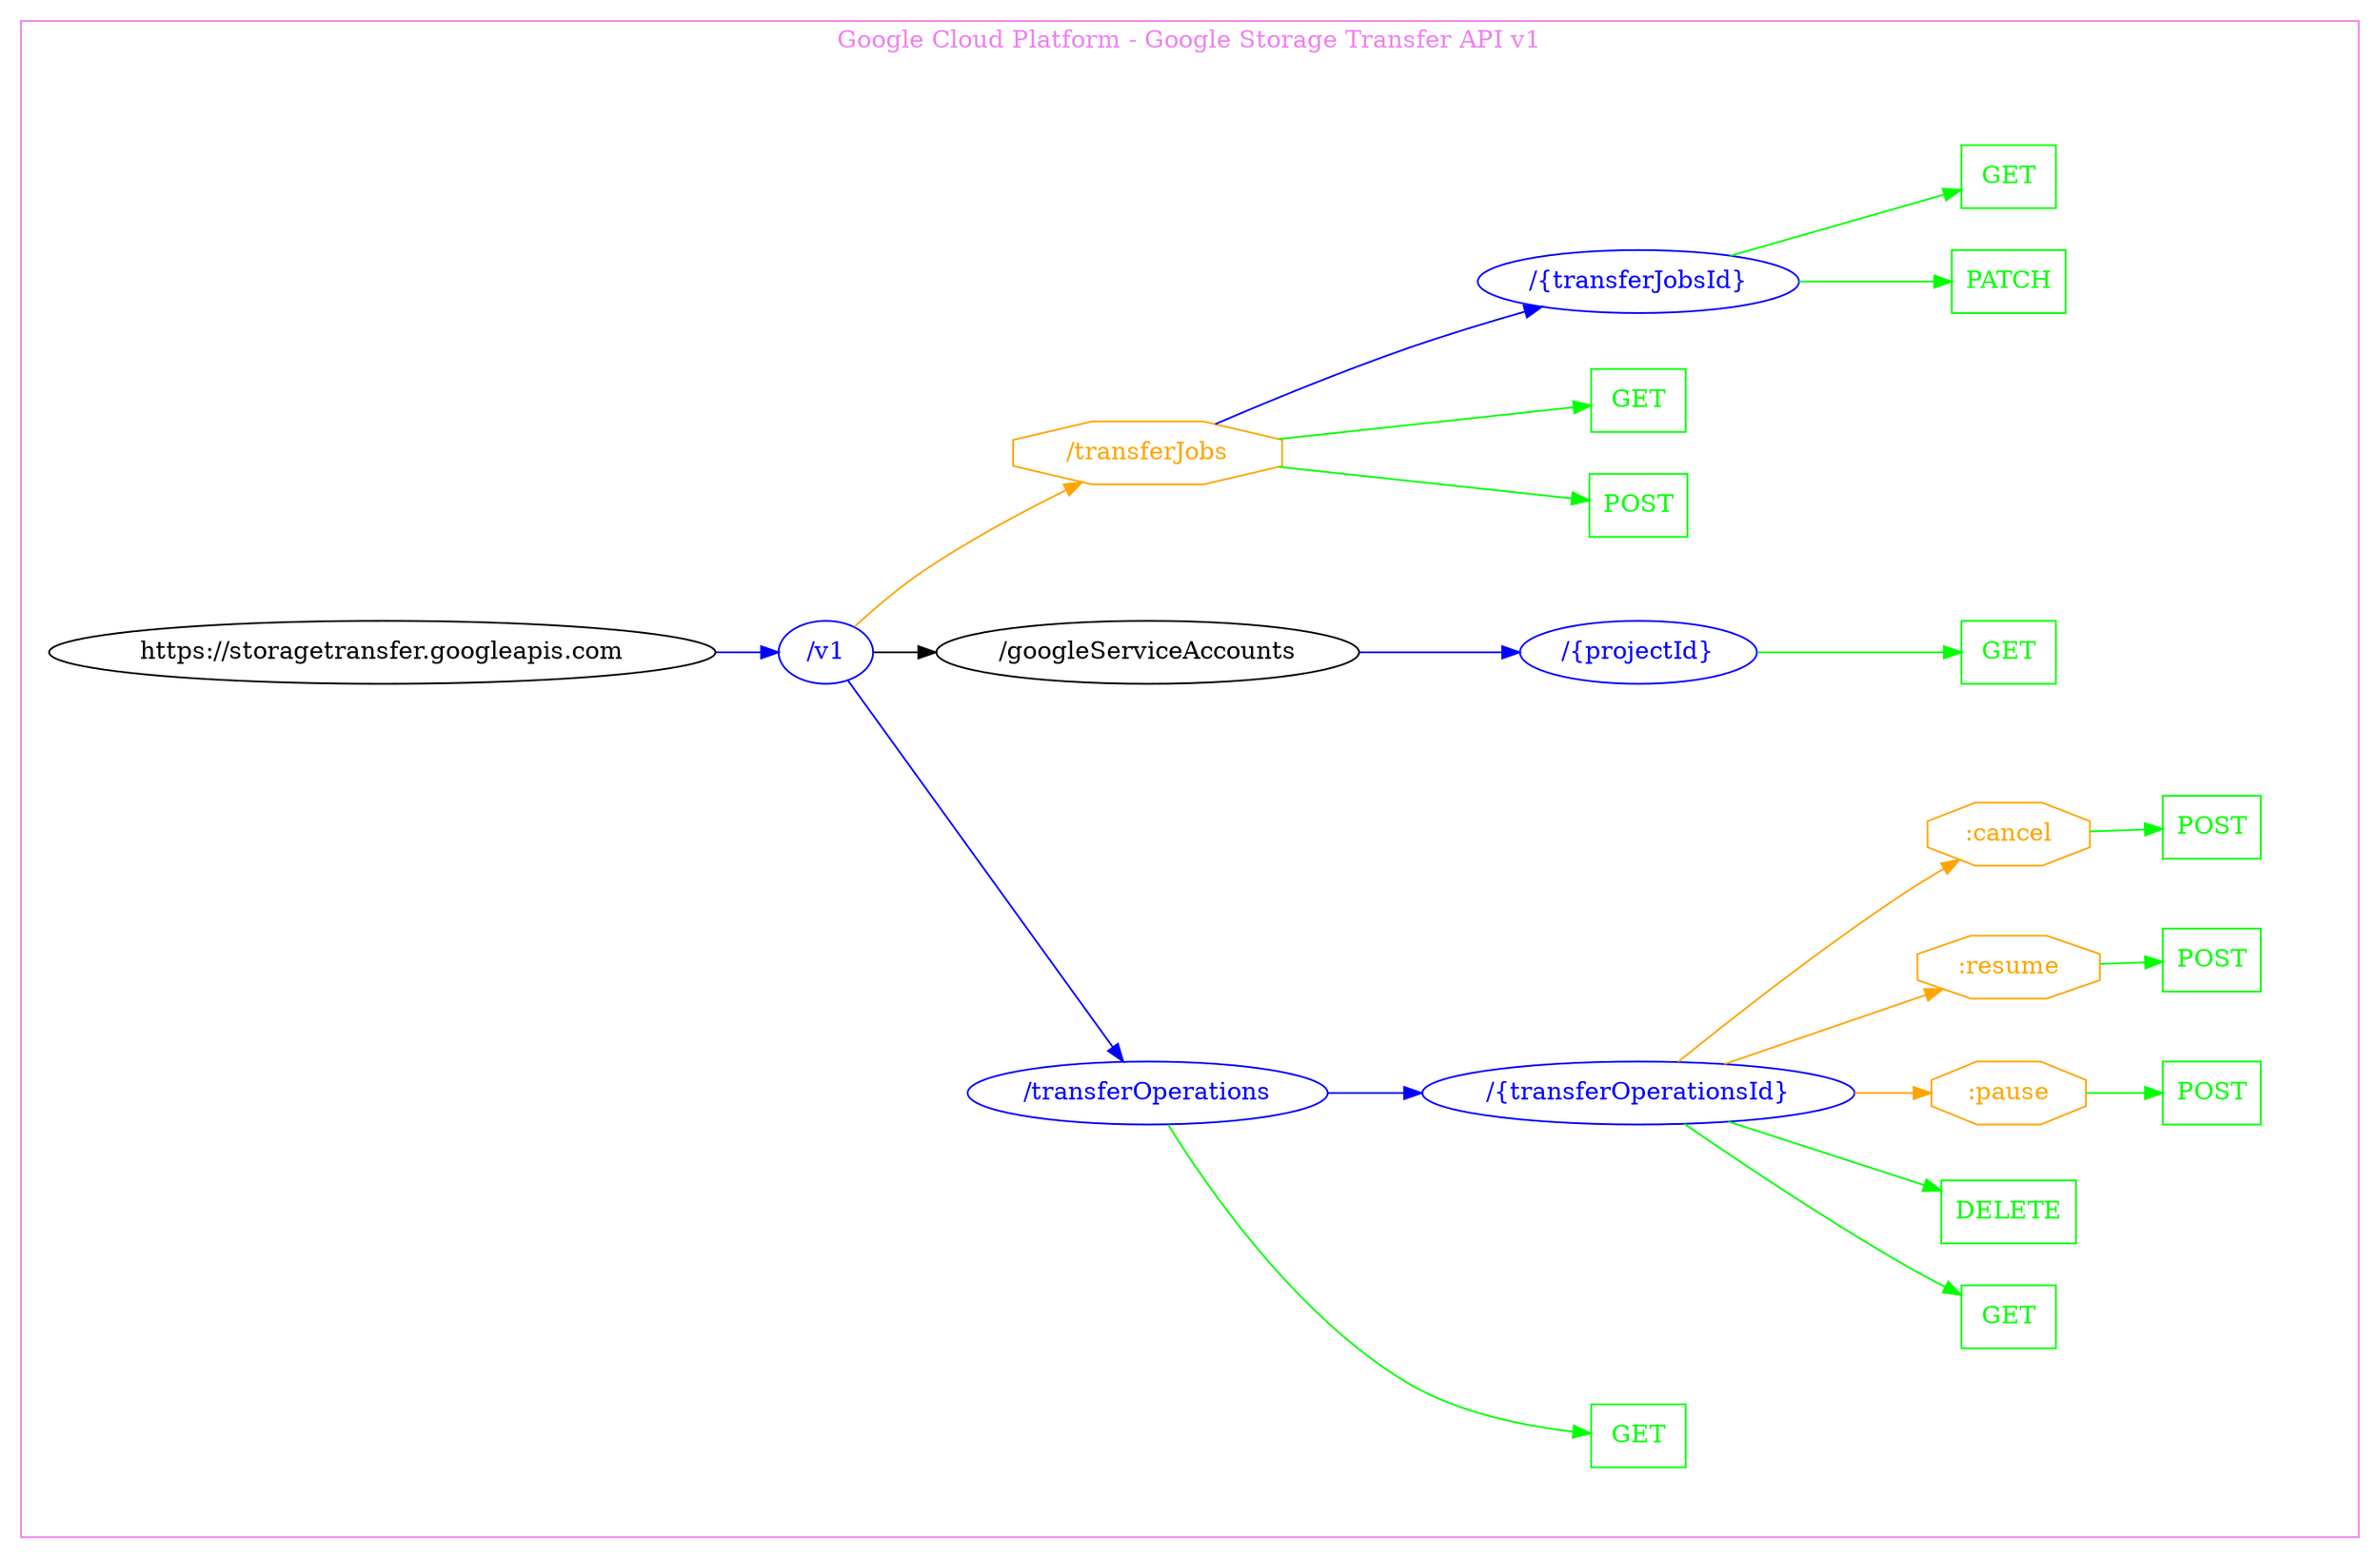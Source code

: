 digraph Cloud_Computing_REST_API {
rankdir="LR";
subgraph cluster_0 {
label="Google Cloud Platform - Google Storage Transfer API v1"
color=violet
fontcolor=violet
subgraph cluster_1 {
label=""
color=white
fontcolor=white
node1 [label="https://storagetransfer.googleapis.com", shape="ellipse", color="black", fontcolor="black"]
node1 -> node2 [color="blue", fontcolor="blue"]
subgraph cluster_2 {
label=""
color=white
fontcolor=white
node2 [label="/v1", shape="ellipse", color="blue", fontcolor="blue"]
node2 -> node3 [color="blue", fontcolor="blue"]
subgraph cluster_3 {
label=""
color=white
fontcolor=white
node3 [label="/transferOperations", shape="ellipse", color="blue", fontcolor="blue"]
node3 -> node4 [color="green", fontcolor="green"]
subgraph cluster_4 {
label=""
color=white
fontcolor=white
node4 [label="GET", shape="box", color="green", fontcolor="green"]
}
node3 -> node5 [color="blue", fontcolor="blue"]
subgraph cluster_5 {
label=""
color=white
fontcolor=white
node5 [label="/{transferOperationsId}", shape="ellipse", color="blue", fontcolor="blue"]
node5 -> node6 [color="green", fontcolor="green"]
subgraph cluster_6 {
label=""
color=white
fontcolor=white
node6 [label="GET", shape="box", color="green", fontcolor="green"]
}
node5 -> node7 [color="green", fontcolor="green"]
subgraph cluster_7 {
label=""
color=white
fontcolor=white
node7 [label="DELETE", shape="box", color="green", fontcolor="green"]
}
node5 -> node8 [color="orange", fontcolor="orange"]
subgraph cluster_8 {
label=""
color=white
fontcolor=white
node8 [label=":pause", shape="octagon", color="orange", fontcolor="orange"]
node8 -> node9 [color="green", fontcolor="green"]
subgraph cluster_9 {
label=""
color=white
fontcolor=white
node9 [label="POST", shape="box", color="green", fontcolor="green"]
}
}
node5 -> node10 [color="orange", fontcolor="orange"]
subgraph cluster_10 {
label=""
color=white
fontcolor=white
node10 [label=":resume", shape="octagon", color="orange", fontcolor="orange"]
node10 -> node11 [color="green", fontcolor="green"]
subgraph cluster_11 {
label=""
color=white
fontcolor=white
node11 [label="POST", shape="box", color="green", fontcolor="green"]
}
}
node5 -> node12 [color="orange", fontcolor="orange"]
subgraph cluster_12 {
label=""
color=white
fontcolor=white
node12 [label=":cancel", shape="octagon", color="orange", fontcolor="orange"]
node12 -> node13 [color="green", fontcolor="green"]
subgraph cluster_13 {
label=""
color=white
fontcolor=white
node13 [label="POST", shape="box", color="green", fontcolor="green"]
}
}
}
}
node2 -> node14 [color="black", fontcolor="black"]
subgraph cluster_14 {
label=""
color=white
fontcolor=white
node14 [label="/googleServiceAccounts", shape="ellipse", color="black", fontcolor="black"]
node14 -> node15 [color="blue", fontcolor="blue"]
subgraph cluster_15 {
label=""
color=white
fontcolor=white
node15 [label="/{projectId}", shape="ellipse", color="blue", fontcolor="blue"]
node15 -> node16 [color="green", fontcolor="green"]
subgraph cluster_16 {
label=""
color=white
fontcolor=white
node16 [label="GET", shape="box", color="green", fontcolor="green"]
}
}
}
node2 -> node17 [color="orange", fontcolor="orange"]
subgraph cluster_17 {
label=""
color=white
fontcolor=white
node17 [label="/transferJobs", shape="octagon", color="orange", fontcolor="orange"]
node17 -> node18 [color="green", fontcolor="green"]
subgraph cluster_18 {
label=""
color=white
fontcolor=white
node18 [label="POST", shape="box", color="green", fontcolor="green"]
}
node17 -> node19 [color="green", fontcolor="green"]
subgraph cluster_19 {
label=""
color=white
fontcolor=white
node19 [label="GET", shape="box", color="green", fontcolor="green"]
}
node17 -> node20 [color="blue", fontcolor="blue"]
subgraph cluster_20 {
label=""
color=white
fontcolor=white
node20 [label="/{transferJobsId}", shape="ellipse", color="blue", fontcolor="blue"]
node20 -> node21 [color="green", fontcolor="green"]
subgraph cluster_21 {
label=""
color=white
fontcolor=white
node21 [label="PATCH", shape="box", color="green", fontcolor="green"]
}
node20 -> node22 [color="green", fontcolor="green"]
subgraph cluster_22 {
label=""
color=white
fontcolor=white
node22 [label="GET", shape="box", color="green", fontcolor="green"]
}
}
}
}
}
}
}
